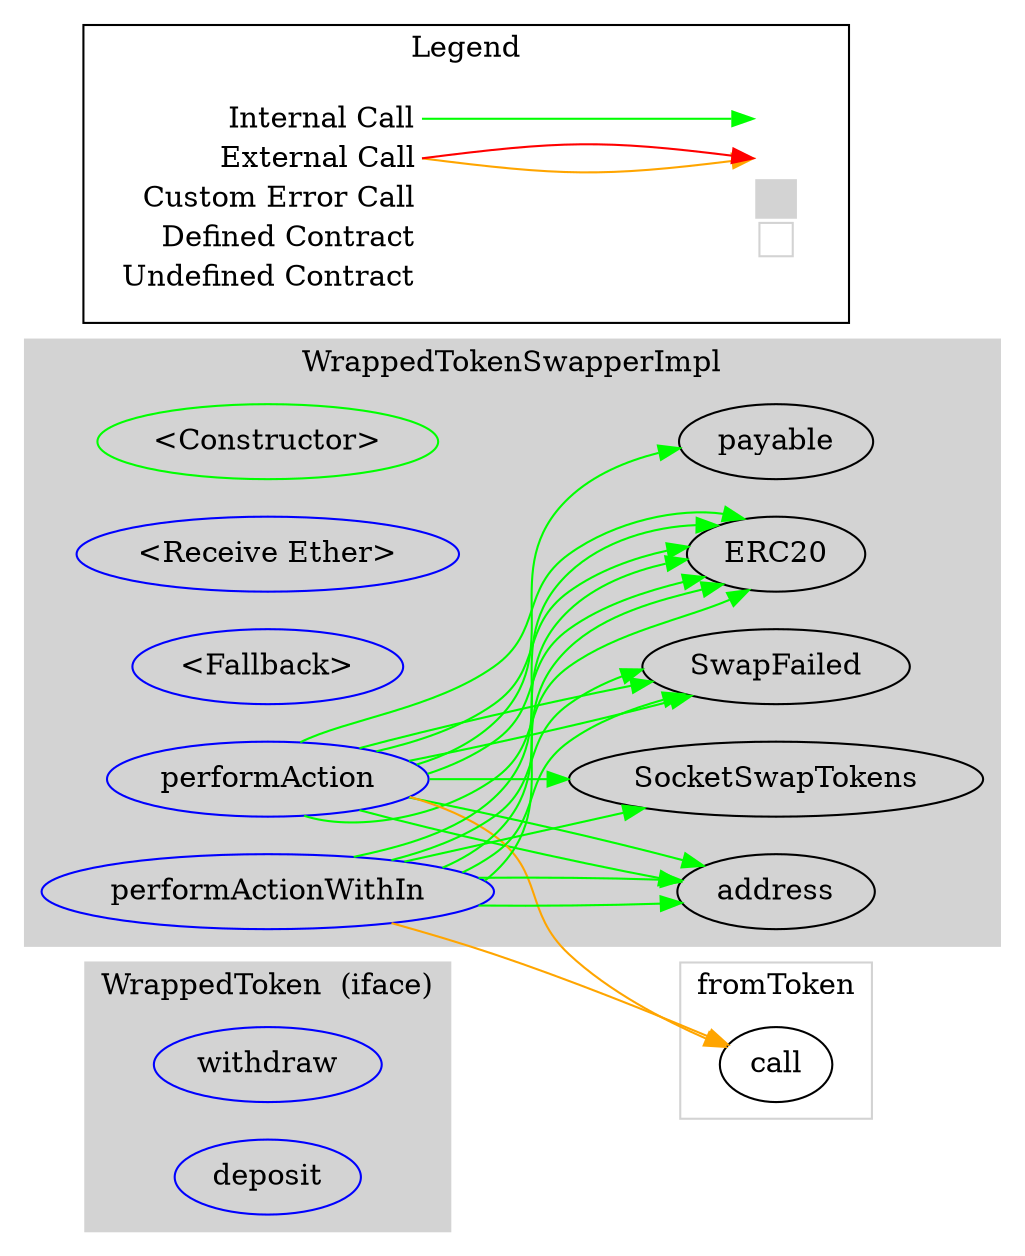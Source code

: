 digraph G {
  graph [ ratio = "auto", page = "100", compound =true ];
subgraph "clusterWrappedToken" {
  graph [ label = "WrappedToken  (iface)", color = "lightgray", style = "filled", bgcolor = "lightgray" ];
  "WrappedToken.withdraw" [ label = "withdraw", color = "blue" ];
  "WrappedToken.deposit" [ label = "deposit", color = "blue" ];
}

subgraph "clusterWrappedTokenSwapperImpl" {
  graph [ label = "WrappedTokenSwapperImpl", color = "lightgray", style = "filled", bgcolor = "lightgray" ];
  "WrappedTokenSwapperImpl.<Constructor>" [ label = "<Constructor>", color = "green" ];
  "WrappedTokenSwapperImpl.<Receive Ether>" [ label = "<Receive Ether>", color = "blue" ];
  "WrappedTokenSwapperImpl.<Fallback>" [ label = "<Fallback>", color = "blue" ];
  "WrappedTokenSwapperImpl.performAction" [ label = "performAction", color = "blue" ];
  "WrappedTokenSwapperImpl.performActionWithIn" [ label = "performActionWithIn", color = "blue" ];
  "WrappedTokenSwapperImpl.ERC20" [ label = "ERC20" ];
  "WrappedTokenSwapperImpl.SwapFailed" [ label = "SwapFailed" ];
  "WrappedTokenSwapperImpl.address" [ label = "address" ];
  "WrappedTokenSwapperImpl.payable" [ label = "payable" ];
  "WrappedTokenSwapperImpl.SocketSwapTokens" [ label = "SocketSwapTokens" ];
}

subgraph "clusterfromToken" {
  graph [ label = "fromToken", color = "lightgray" ];
  "fromToken.call" [ label = "call" ];
}

  "WrappedTokenSwapperImpl.performAction";
  "WrappedTokenSwapperImpl.ERC20";
  "WrappedTokenSwapperImpl.SwapFailed";
  "WrappedTokenSwapperImpl.address";
  "fromToken.call";
  "WrappedTokenSwapperImpl.payable";
  "WrappedTokenSwapperImpl.SocketSwapTokens";
  "WrappedTokenSwapperImpl.performActionWithIn";
  "WrappedTokenSwapperImpl.performAction" -> "WrappedTokenSwapperImpl.ERC20" [ color = "green" ];
  "WrappedTokenSwapperImpl.performAction" -> "WrappedTokenSwapperImpl.SwapFailed" [ color = "green" ];
  "WrappedTokenSwapperImpl.performAction" -> "WrappedTokenSwapperImpl.ERC20" [ color = "green" ];
  "WrappedTokenSwapperImpl.performAction" -> "WrappedTokenSwapperImpl.ERC20" [ color = "green" ];
  "WrappedTokenSwapperImpl.performAction" -> "WrappedTokenSwapperImpl.address" [ color = "green" ];
  "WrappedTokenSwapperImpl.performAction" -> "WrappedTokenSwapperImpl.ERC20" [ color = "green" ];
  "WrappedTokenSwapperImpl.performAction" -> "fromToken.call" [ color = "orange" ];
  "WrappedTokenSwapperImpl.performAction" -> "WrappedTokenSwapperImpl.SwapFailed" [ color = "green" ];
  "WrappedTokenSwapperImpl.performAction" -> "WrappedTokenSwapperImpl.address" [ color = "green" ];
  "WrappedTokenSwapperImpl.performAction" -> "WrappedTokenSwapperImpl.payable" [ color = "green" ];
  "WrappedTokenSwapperImpl.performAction" -> "WrappedTokenSwapperImpl.SocketSwapTokens" [ color = "green" ];
  "WrappedTokenSwapperImpl.performActionWithIn" -> "WrappedTokenSwapperImpl.ERC20" [ color = "green" ];
  "WrappedTokenSwapperImpl.performActionWithIn" -> "WrappedTokenSwapperImpl.SwapFailed" [ color = "green" ];
  "WrappedTokenSwapperImpl.performActionWithIn" -> "WrappedTokenSwapperImpl.ERC20" [ color = "green" ];
  "WrappedTokenSwapperImpl.performActionWithIn" -> "WrappedTokenSwapperImpl.address" [ color = "green" ];
  "WrappedTokenSwapperImpl.performActionWithIn" -> "WrappedTokenSwapperImpl.ERC20" [ color = "green" ];
  "WrappedTokenSwapperImpl.performActionWithIn" -> "fromToken.call" [ color = "orange" ];
  "WrappedTokenSwapperImpl.performActionWithIn" -> "WrappedTokenSwapperImpl.SwapFailed" [ color = "green" ];
  "WrappedTokenSwapperImpl.performActionWithIn" -> "WrappedTokenSwapperImpl.address" [ color = "green" ];
  "WrappedTokenSwapperImpl.performActionWithIn" -> "WrappedTokenSwapperImpl.SocketSwapTokens" [ color = "green" ];


rankdir=LR
node [shape=plaintext]
subgraph cluster_01 { 
label = "Legend";
key [label=<<table border="0" cellpadding="2" cellspacing="0" cellborder="0">
  <tr><td align="right" port="i1">Internal Call</td></tr>
  <tr><td align="right" port="i2">External Call</td></tr>
  <tr><td align="right" port="i2">Custom Error Call</td></tr>
  <tr><td align="right" port="i3">Defined Contract</td></tr>
  <tr><td align="right" port="i4">Undefined Contract</td></tr>
  </table>>]
key2 [label=<<table border="0" cellpadding="2" cellspacing="0" cellborder="0">
  <tr><td port="i1">&nbsp;&nbsp;&nbsp;</td></tr>
  <tr><td port="i2">&nbsp;&nbsp;&nbsp;</td></tr>
  <tr><td port="i3" bgcolor="lightgray">&nbsp;&nbsp;&nbsp;</td></tr>
  <tr><td port="i4">
    <table border="1" cellborder="0" cellspacing="0" cellpadding="7" color="lightgray">
      <tr>
       <td></td>
      </tr>
     </table>
  </td></tr>
  </table>>]
key:i1:e -> key2:i1:w [color="green"]
key:i2:e -> key2:i2:w [color="orange"]
key:i2:e -> key2:i2:w [color="red"]
}
}

